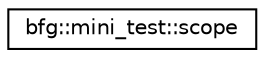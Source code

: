 digraph "Graphical Class Hierarchy"
{
 // INTERACTIVE_SVG=YES
 // LATEX_PDF_SIZE
  edge [fontname="Helvetica",fontsize="10",labelfontname="Helvetica",labelfontsize="10"];
  node [fontname="Helvetica",fontsize="10",shape=record];
  rankdir="LR";
  Node0 [label="bfg::mini_test::scope",height=0.2,width=0.4,color="black", fillcolor="white", style="filled",URL="$structbfg_1_1mini__test_1_1scope.html",tooltip=" "];
}
